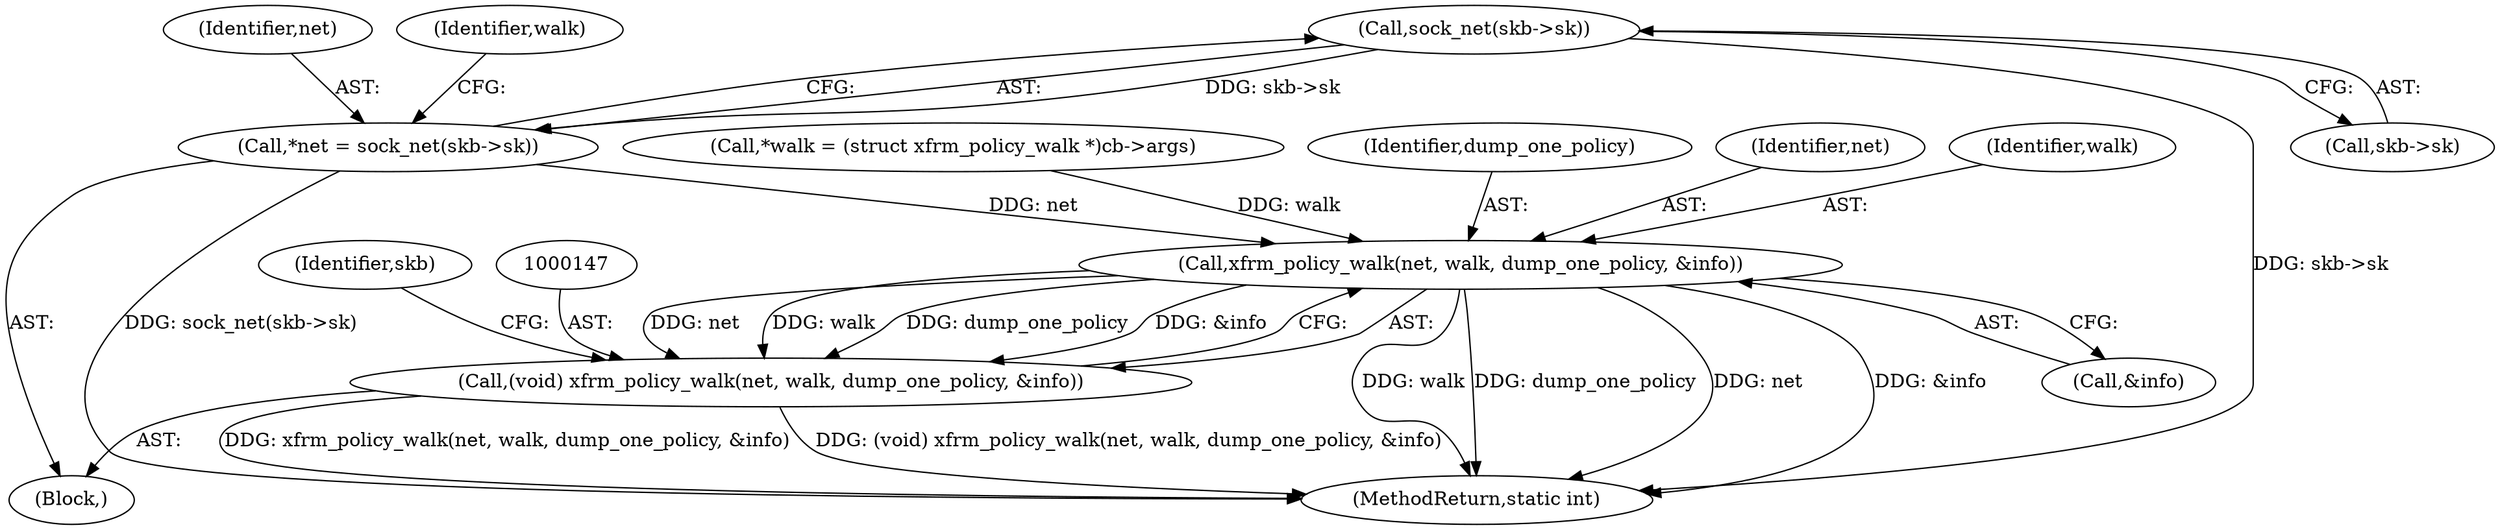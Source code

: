 digraph "0_linux_1137b5e2529a8f5ca8ee709288ecba3e68044df2@pointer" {
"1000107" [label="(Call,sock_net(skb->sk))"];
"1000105" [label="(Call,*net = sock_net(skb->sk))"];
"1000148" [label="(Call,xfrm_policy_walk(net, walk, dump_one_policy, &info))"];
"1000146" [label="(Call,(void) xfrm_policy_walk(net, walk, dump_one_policy, &info))"];
"1000151" [label="(Identifier,dump_one_policy)"];
"1000148" [label="(Call,xfrm_policy_walk(net, walk, dump_one_policy, &info))"];
"1000152" [label="(Call,&info)"];
"1000106" [label="(Identifier,net)"];
"1000105" [label="(Call,*net = sock_net(skb->sk))"];
"1000149" [label="(Identifier,net)"];
"1000150" [label="(Identifier,walk)"];
"1000112" [label="(Call,*walk = (struct xfrm_policy_walk *)cb->args)"];
"1000158" [label="(MethodReturn,static int)"];
"1000113" [label="(Identifier,walk)"];
"1000156" [label="(Identifier,skb)"];
"1000146" [label="(Call,(void) xfrm_policy_walk(net, walk, dump_one_policy, &info))"];
"1000108" [label="(Call,skb->sk)"];
"1000103" [label="(Block,)"];
"1000107" [label="(Call,sock_net(skb->sk))"];
"1000107" -> "1000105"  [label="AST: "];
"1000107" -> "1000108"  [label="CFG: "];
"1000108" -> "1000107"  [label="AST: "];
"1000105" -> "1000107"  [label="CFG: "];
"1000107" -> "1000158"  [label="DDG: skb->sk"];
"1000107" -> "1000105"  [label="DDG: skb->sk"];
"1000105" -> "1000103"  [label="AST: "];
"1000106" -> "1000105"  [label="AST: "];
"1000113" -> "1000105"  [label="CFG: "];
"1000105" -> "1000158"  [label="DDG: sock_net(skb->sk)"];
"1000105" -> "1000148"  [label="DDG: net"];
"1000148" -> "1000146"  [label="AST: "];
"1000148" -> "1000152"  [label="CFG: "];
"1000149" -> "1000148"  [label="AST: "];
"1000150" -> "1000148"  [label="AST: "];
"1000151" -> "1000148"  [label="AST: "];
"1000152" -> "1000148"  [label="AST: "];
"1000146" -> "1000148"  [label="CFG: "];
"1000148" -> "1000158"  [label="DDG: &info"];
"1000148" -> "1000158"  [label="DDG: walk"];
"1000148" -> "1000158"  [label="DDG: dump_one_policy"];
"1000148" -> "1000158"  [label="DDG: net"];
"1000148" -> "1000146"  [label="DDG: net"];
"1000148" -> "1000146"  [label="DDG: walk"];
"1000148" -> "1000146"  [label="DDG: dump_one_policy"];
"1000148" -> "1000146"  [label="DDG: &info"];
"1000112" -> "1000148"  [label="DDG: walk"];
"1000146" -> "1000103"  [label="AST: "];
"1000147" -> "1000146"  [label="AST: "];
"1000156" -> "1000146"  [label="CFG: "];
"1000146" -> "1000158"  [label="DDG: (void) xfrm_policy_walk(net, walk, dump_one_policy, &info)"];
"1000146" -> "1000158"  [label="DDG: xfrm_policy_walk(net, walk, dump_one_policy, &info)"];
}
